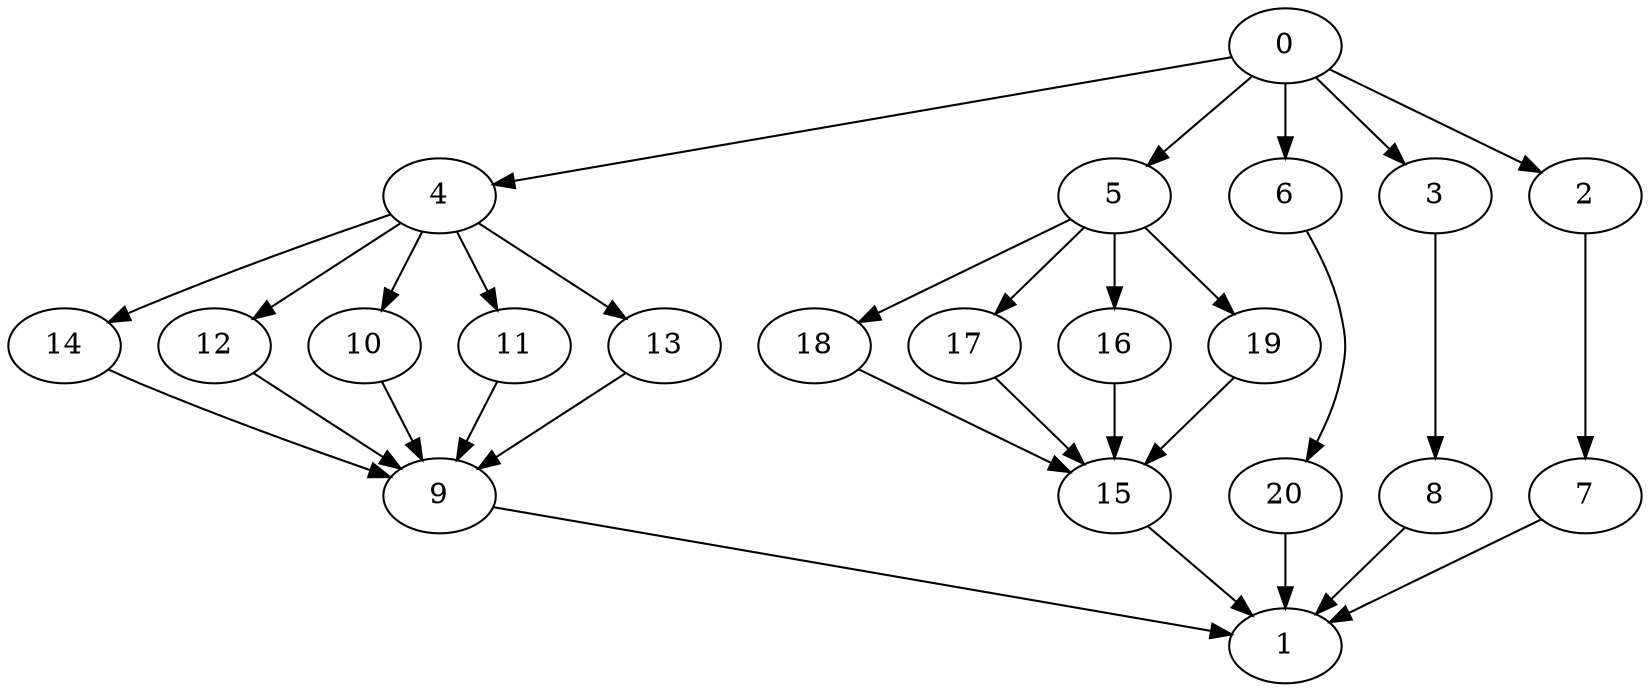 digraph "SeriesParallel-MaxBf-5_Nodes_21_CCR_10.03_WeightType_Random#1_Heterogeneous-4-2-strong" {
0 [Weight=6];
4 [Weight=6];
5 [Weight=2];
6 [Weight=8];
14 [Weight=10];
3 [Weight=4];
18 [Weight=8];
17 [Weight=6];
16 [Weight=5];
20 [Weight=5];
12 [Weight=2];
10 [Weight=3];
11 [Weight=9];
2 [Weight=6];
19 [Weight=10];
13 [Weight=3];
8 [Weight=5];
9 [Weight=4];
7 [Weight=9];
15 [Weight=4];
1 [Weight=4];
19 -> 15 [Weight=21];
12 -> 9 [Weight=28];
5 -> 19 [Weight=21];
20 -> 1 [Weight=69];
16 -> 15 [Weight=48];
4 -> 11 [Weight=69];
6 -> 20 [Weight=41];
0 -> 2 [Weight=41];
14 -> 9 [Weight=69];
4 -> 13 [Weight=28];
0 -> 5 [Weight=21];
10 -> 9 [Weight=21];
0 -> 6 [Weight=34];
15 -> 1 [Weight=21];
13 -> 9 [Weight=14];
5 -> 18 [Weight=55];
5 -> 16 [Weight=34];
4 -> 14 [Weight=28];
3 -> 8 [Weight=41];
4 -> 12 [Weight=69];
7 -> 1 [Weight=28];
0 -> 4 [Weight=28];
11 -> 9 [Weight=14];
0 -> 3 [Weight=41];
9 -> 1 [Weight=34];
18 -> 15 [Weight=48];
4 -> 10 [Weight=48];
8 -> 1 [Weight=48];
2 -> 7 [Weight=14];
17 -> 15 [Weight=48];
5 -> 17 [Weight=69];
}
